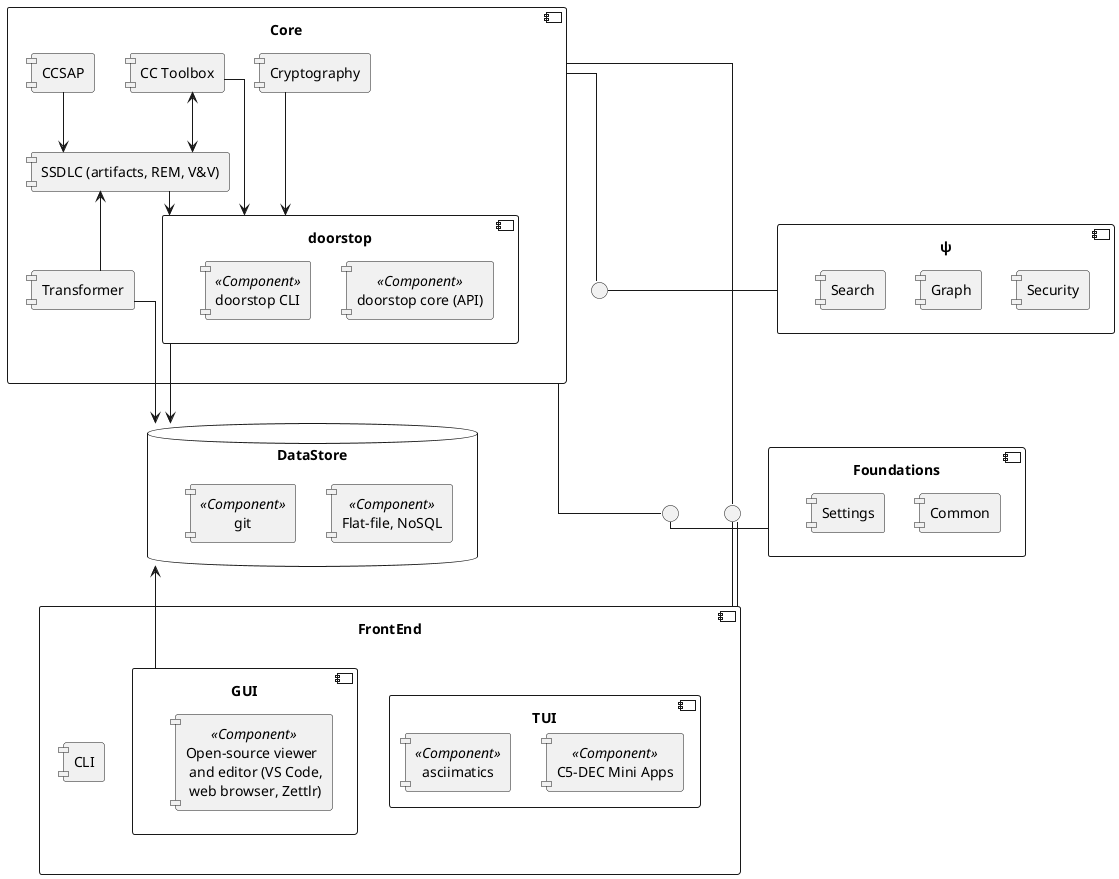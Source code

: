 @startuml
skinparam componentStyle uml1
skinparam linetype ortho

component Core {
  component doorstop {
      component [doorstop core (API)] <<Component>>
      component [doorstop CLI] <<Component>> 
  }
  [CCSAP] --> [SSDLC (artifacts, REM, V&V)]
  [CC Toolbox] --> doorstop
  [CC Toolbox] <--> [SSDLC (artifacts, REM, V&V)]
  [SSDLC (artifacts, REM, V&V)] --> doorstop
  
  
  [Cryptography] --> doorstop
  [Transformer] --> [SSDLC (artifacts, REM, V&V)]
  
  [Transformer] -[hidden]left- doorstop
  [Transformer] -[hidden]left- [SSDLC (artifacts, REM, V&V)]
  [CC Toolbox] -[hidden]right- [SSDLC (artifacts, REM, V&V)]
  [CC Toolbox] -[hidden]left- [Cryptography]
}

database DataStore {
  component [Flat-file, NoSQL] <<Component>>
  component [git] <<Component>>
}

component FrontEnd {
  component CLI {
  }
  component TUI {
    component [C5-DEC Mini Apps] <<Component>>
    component [asciimatics] <<Component>>
    
  }
  component GUI {
    component [Open-source viewer\n and editor (VS Code,\n web browser, Zettlr)] <<Component>>
  }
}
component ψ {
    [Search]
    [Graph]
    [Security]
    [Graph] -[hidden]right- [Security]
}

component Foundations {
  [Common]
  [Settings]
}

'--intercomponent relations--
Transformer -down-> DataStore
doorstop -down-> DataStore
GUI -up-> DataStore

interface "<U+0000>" as MVC 
interface "<U+0000>" as PSIint
interface "<U+0000>" as Fint

Core -- MVC
MVC -- FrontEnd
MVC -- FrontEnd

Core -right- PSIint
PSIint -right- ψ
PSIint -[hidden]right- [Graph]

Core -down- Fint
Fint -left- Foundations


'---Force Layout---
ψ -[hidden]down- Foundations
Foundations -[hidden]left- DataStore

@enduml
